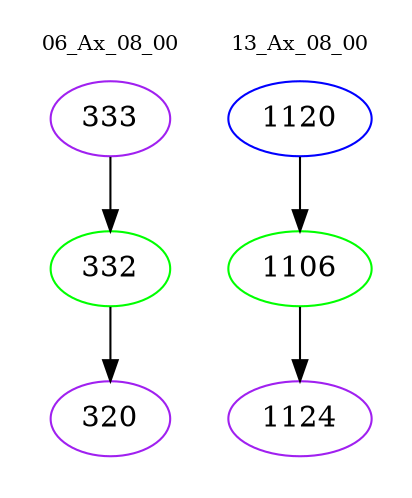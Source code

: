 digraph{
subgraph cluster_0 {
color = white
label = "06_Ax_08_00";
fontsize=10;
T0_333 [label="333", color="purple"]
T0_333 -> T0_332 [color="black"]
T0_332 [label="332", color="green"]
T0_332 -> T0_320 [color="black"]
T0_320 [label="320", color="purple"]
}
subgraph cluster_1 {
color = white
label = "13_Ax_08_00";
fontsize=10;
T1_1120 [label="1120", color="blue"]
T1_1120 -> T1_1106 [color="black"]
T1_1106 [label="1106", color="green"]
T1_1106 -> T1_1124 [color="black"]
T1_1124 [label="1124", color="purple"]
}
}
